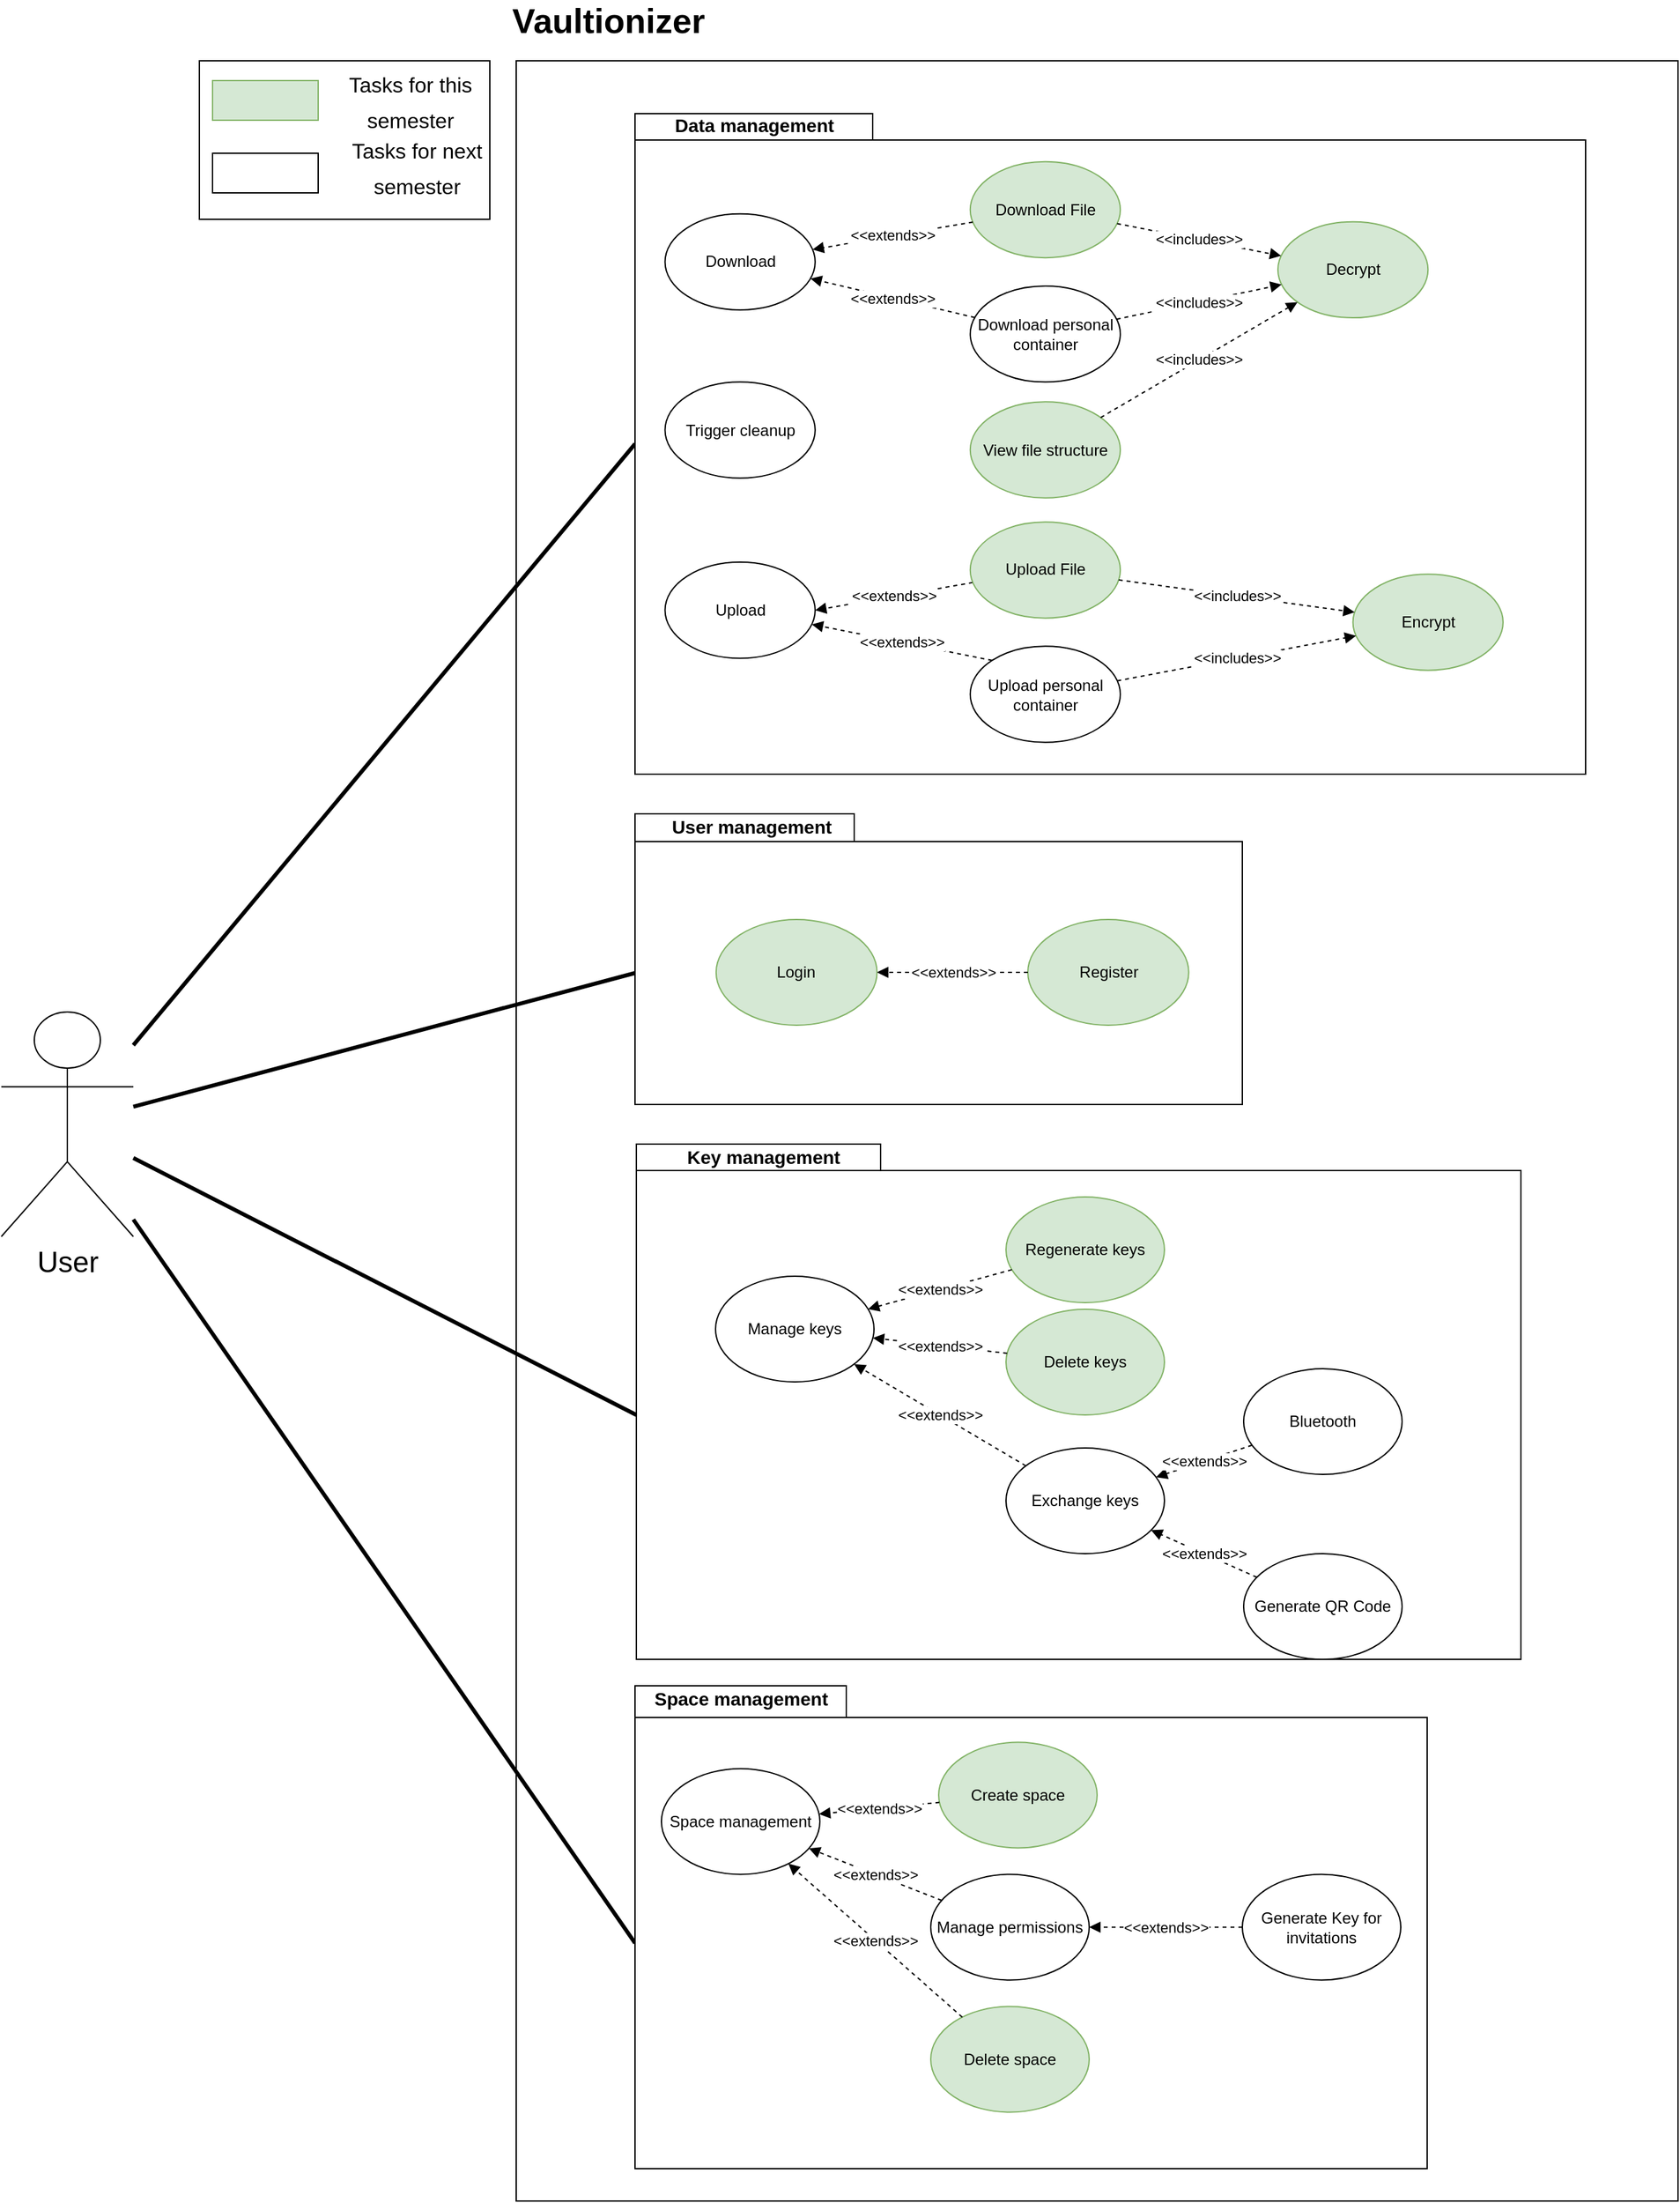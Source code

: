 <mxfile version="13.8.0" type="device"><diagram name="Page-1" id="b5b7bab2-c9e2-2cf4-8b2a-24fd1a2a6d21"><mxGraphModel dx="1718" dy="2045" grid="1" gridSize="10" guides="1" tooltips="1" connect="1" arrows="1" fold="1" page="1" pageScale="1" pageWidth="827" pageHeight="1169" background="#ffffff" math="0" shadow="0"><root><mxCell id="0"/><mxCell id="1" parent="0"/><mxCell id="oHwL_k7ugt9B2P9wREWz-135" value="" style="rounded=0;whiteSpace=wrap;html=1;" vertex="1" parent="1"><mxGeometry x="480" y="-10" width="880" height="1620" as="geometry"/></mxCell><mxCell id="oHwL_k7ugt9B2P9wREWz-131" style="edgeStyle=none;rounded=0;orthogonalLoop=1;jettySize=auto;html=1;entryX=0;entryY=0;entryDx=0;entryDy=250;entryPerimeter=0;endArrow=none;endFill=0;strokeWidth=3;" edge="1" parent="1" source="oHwL_k7ugt9B2P9wREWz-1" target="oHwL_k7ugt9B2P9wREWz-96"><mxGeometry relative="1" as="geometry"/></mxCell><mxCell id="oHwL_k7ugt9B2P9wREWz-132" style="edgeStyle=none;rounded=0;orthogonalLoop=1;jettySize=auto;html=1;entryX=0;entryY=0;entryDx=0;entryDy=120.5;entryPerimeter=0;endArrow=none;endFill=0;strokeWidth=3;" edge="1" parent="1" source="oHwL_k7ugt9B2P9wREWz-1" target="oHwL_k7ugt9B2P9wREWz-93"><mxGeometry relative="1" as="geometry"><mxPoint x="630" y="776.705" as="sourcePoint"/></mxGeometry></mxCell><mxCell id="oHwL_k7ugt9B2P9wREWz-133" style="edgeStyle=none;rounded=0;orthogonalLoop=1;jettySize=auto;html=1;entryX=0;entryY=0;entryDx=0;entryDy=205;entryPerimeter=0;endArrow=none;endFill=0;strokeWidth=3;" edge="1" parent="1" source="oHwL_k7ugt9B2P9wREWz-1" target="oHwL_k7ugt9B2P9wREWz-90"><mxGeometry relative="1" as="geometry"><mxPoint x="630" y="850.455" as="sourcePoint"/></mxGeometry></mxCell><mxCell id="oHwL_k7ugt9B2P9wREWz-134" style="edgeStyle=none;rounded=0;orthogonalLoop=1;jettySize=auto;html=1;entryX=0;entryY=0;entryDx=0;entryDy=194.75;entryPerimeter=0;endArrow=none;endFill=0;strokeWidth=3;" edge="1" parent="1" source="oHwL_k7ugt9B2P9wREWz-1" target="oHwL_k7ugt9B2P9wREWz-83"><mxGeometry relative="1" as="geometry"/></mxCell><mxCell id="oHwL_k7ugt9B2P9wREWz-1" value="User" style="shape=umlActor;verticalLabelPosition=bottom;verticalAlign=top;html=1;outlineConnect=0;fontSize=22;" vertex="1" parent="1"><mxGeometry x="90" y="710" width="100" height="170" as="geometry"/></mxCell><mxCell id="oHwL_k7ugt9B2P9wREWz-87" value="" style="group" vertex="1" connectable="0" parent="1"><mxGeometry x="560" y="1230" width="600" height="365.5" as="geometry"/></mxCell><mxCell id="oHwL_k7ugt9B2P9wREWz-84" value="Space management" style="text;html=1;align=center;verticalAlign=middle;resizable=0;points=[];autosize=1;" vertex="1" parent="oHwL_k7ugt9B2P9wREWz-87"><mxGeometry x="41.379" width="120" height="20" as="geometry"/></mxCell><mxCell id="oHwL_k7ugt9B2P9wREWz-88" value="" style="group" vertex="1" connectable="0" parent="oHwL_k7ugt9B2P9wREWz-87"><mxGeometry x="10" y="-10" width="600.0" height="365.5" as="geometry"/></mxCell><mxCell id="oHwL_k7ugt9B2P9wREWz-83" value="" style="shape=folder;fontStyle=1;spacingTop=10;tabWidth=160;tabHeight=24;tabPosition=left;html=1;" vertex="1" parent="oHwL_k7ugt9B2P9wREWz-88"><mxGeometry width="600.0" height="365.5" as="geometry"/></mxCell><mxCell id="oHwL_k7ugt9B2P9wREWz-53" value="Space management" style="ellipse;whiteSpace=wrap;html=1;" vertex="1" parent="oHwL_k7ugt9B2P9wREWz-88"><mxGeometry x="20" y="62.75" width="120" height="80" as="geometry"/></mxCell><mxCell id="oHwL_k7ugt9B2P9wREWz-54" value="Create space" style="ellipse;whiteSpace=wrap;html=1;fillColor=#d5e8d4;strokeColor=#82b366;" vertex="1" parent="oHwL_k7ugt9B2P9wREWz-88"><mxGeometry x="230" y="42.75" width="120" height="80" as="geometry"/></mxCell><mxCell id="oHwL_k7ugt9B2P9wREWz-55" style="edgeStyle=none;rounded=0;orthogonalLoop=1;jettySize=auto;html=1;exitX=1;exitY=1;exitDx=0;exitDy=0;dashed=1;endArrow=block;endFill=1;" edge="1" parent="oHwL_k7ugt9B2P9wREWz-88" source="oHwL_k7ugt9B2P9wREWz-54" target="oHwL_k7ugt9B2P9wREWz-54"><mxGeometry relative="1" as="geometry"/></mxCell><mxCell id="oHwL_k7ugt9B2P9wREWz-56" value="Manage permissions" style="ellipse;whiteSpace=wrap;html=1;" vertex="1" parent="oHwL_k7ugt9B2P9wREWz-88"><mxGeometry x="224" y="142.75" width="120" height="80" as="geometry"/></mxCell><mxCell id="oHwL_k7ugt9B2P9wREWz-61" value="Generate Key for invitations" style="ellipse;whiteSpace=wrap;html=1;" vertex="1" parent="oHwL_k7ugt9B2P9wREWz-88"><mxGeometry x="460" y="142.75" width="120" height="80" as="geometry"/></mxCell><mxCell id="oHwL_k7ugt9B2P9wREWz-62" value="Delete space" style="ellipse;whiteSpace=wrap;html=1;fillColor=#d5e8d4;strokeColor=#82b366;" vertex="1" parent="oHwL_k7ugt9B2P9wREWz-88"><mxGeometry x="224" y="242.75" width="120" height="80" as="geometry"/></mxCell><mxCell id="oHwL_k7ugt9B2P9wREWz-68" value="&amp;lt;&amp;lt;extends&amp;gt;&amp;gt;" style="edgeStyle=none;rounded=0;orthogonalLoop=1;jettySize=auto;html=1;dashed=1;endArrow=block;endFill=1;" edge="1" parent="oHwL_k7ugt9B2P9wREWz-88" source="oHwL_k7ugt9B2P9wREWz-61" target="oHwL_k7ugt9B2P9wREWz-56"><mxGeometry relative="1" as="geometry"><mxPoint x="231.397" y="212.33" as="sourcePoint"/><mxPoint x="100.004" y="179.976" as="targetPoint"/></mxGeometry></mxCell><mxCell id="oHwL_k7ugt9B2P9wREWz-69" value="&amp;lt;&amp;lt;extends&amp;gt;&amp;gt;" style="edgeStyle=none;rounded=0;orthogonalLoop=1;jettySize=auto;html=1;dashed=1;endArrow=block;endFill=1;" edge="1" parent="oHwL_k7ugt9B2P9wREWz-88" source="oHwL_k7ugt9B2P9wREWz-54" target="oHwL_k7ugt9B2P9wREWz-53"><mxGeometry relative="1" as="geometry"><mxPoint x="229.694" y="132.75" as="sourcePoint"/><mxPoint x="101.698" y="155.777" as="targetPoint"/></mxGeometry></mxCell><mxCell id="oHwL_k7ugt9B2P9wREWz-85" value="&amp;lt;&amp;lt;extends&amp;gt;&amp;gt;" style="edgeStyle=none;rounded=0;orthogonalLoop=1;jettySize=auto;html=1;dashed=1;endArrow=block;endFill=1;" edge="1" parent="oHwL_k7ugt9B2P9wREWz-88" source="oHwL_k7ugt9B2P9wREWz-62" target="oHwL_k7ugt9B2P9wREWz-53"><mxGeometry relative="1" as="geometry"><mxPoint x="242.242" y="172.517" as="sourcePoint"/><mxPoint x="141.68" y="133.072" as="targetPoint"/></mxGeometry></mxCell><mxCell id="oHwL_k7ugt9B2P9wREWz-86" value="&amp;lt;&amp;lt;extends&amp;gt;&amp;gt;" style="edgeStyle=none;rounded=0;orthogonalLoop=1;jettySize=auto;html=1;dashed=1;endArrow=block;endFill=1;" edge="1" parent="oHwL_k7ugt9B2P9wREWz-88" source="oHwL_k7ugt9B2P9wREWz-56" target="oHwL_k7ugt9B2P9wREWz-53"><mxGeometry relative="1" as="geometry"><mxPoint x="470.0" y="192.75" as="sourcePoint"/><mxPoint x="354" y="192.75" as="targetPoint"/></mxGeometry></mxCell><mxCell id="oHwL_k7ugt9B2P9wREWz-125" value="&lt;b&gt;&lt;font style=&quot;font-size: 14px&quot;&gt;Space management&lt;/font&gt;&lt;/b&gt;" style="text;html=1;strokeColor=none;fillColor=none;align=center;verticalAlign=middle;whiteSpace=wrap;rounded=0;" vertex="1" parent="oHwL_k7ugt9B2P9wREWz-88"><mxGeometry x="8.5" width="143" height="20" as="geometry"/></mxCell><mxCell id="oHwL_k7ugt9B2P9wREWz-92" value="" style="group" vertex="1" connectable="0" parent="1"><mxGeometry x="571" y="810" width="670" height="390" as="geometry"/></mxCell><mxCell id="oHwL_k7ugt9B2P9wREWz-90" value="" style="shape=folder;fontStyle=1;spacingTop=10;tabWidth=185;tabHeight=20;tabPosition=left;html=1;" vertex="1" parent="oHwL_k7ugt9B2P9wREWz-92"><mxGeometry width="670" height="390" as="geometry"/></mxCell><mxCell id="oHwL_k7ugt9B2P9wREWz-46" value="Manage keys" style="ellipse;whiteSpace=wrap;html=1;" vertex="1" parent="oHwL_k7ugt9B2P9wREWz-92"><mxGeometry x="60" y="100" width="120" height="80" as="geometry"/></mxCell><mxCell id="oHwL_k7ugt9B2P9wREWz-47" value="Regenerate keys" style="ellipse;whiteSpace=wrap;html=1;fillColor=#d5e8d4;strokeColor=#82b366;" vertex="1" parent="oHwL_k7ugt9B2P9wREWz-92"><mxGeometry x="280" y="40" width="120" height="80" as="geometry"/></mxCell><mxCell id="oHwL_k7ugt9B2P9wREWz-48" value="Delete keys" style="ellipse;whiteSpace=wrap;html=1;fillColor=#d5e8d4;strokeColor=#82b366;" vertex="1" parent="oHwL_k7ugt9B2P9wREWz-92"><mxGeometry x="280" y="125" width="120" height="80" as="geometry"/></mxCell><mxCell id="oHwL_k7ugt9B2P9wREWz-49" value="&amp;lt;&amp;lt;extends&amp;gt;&amp;gt;" style="rounded=0;orthogonalLoop=1;jettySize=auto;html=1;dashed=1;endArrow=block;endFill=1;" edge="1" parent="oHwL_k7ugt9B2P9wREWz-92" source="oHwL_k7ugt9B2P9wREWz-47" target="oHwL_k7ugt9B2P9wREWz-46"><mxGeometry relative="1" as="geometry"><mxPoint x="310.195" y="55.454" as="sourcePoint"/><mxPoint x="170.0" y="50.004" as="targetPoint"/></mxGeometry></mxCell><mxCell id="oHwL_k7ugt9B2P9wREWz-50" value="&amp;lt;&amp;lt;extends&amp;gt;&amp;gt;" style="rounded=0;orthogonalLoop=1;jettySize=auto;html=1;dashed=1;endArrow=block;endFill=1;" edge="1" parent="oHwL_k7ugt9B2P9wREWz-92" source="oHwL_k7ugt9B2P9wREWz-48" target="oHwL_k7ugt9B2P9wREWz-46"><mxGeometry relative="1" as="geometry"><mxPoint x="320.095" y="7.754" as="sourcePoint"/><mxPoint x="179.9" y="2.304" as="targetPoint"/></mxGeometry></mxCell><mxCell id="oHwL_k7ugt9B2P9wREWz-70" value="Exchange keys" style="ellipse;whiteSpace=wrap;html=1;" vertex="1" parent="oHwL_k7ugt9B2P9wREWz-92"><mxGeometry x="280" y="230" width="120" height="80" as="geometry"/></mxCell><mxCell id="oHwL_k7ugt9B2P9wREWz-71" value="Bluetooth" style="ellipse;whiteSpace=wrap;html=1;" vertex="1" parent="oHwL_k7ugt9B2P9wREWz-92"><mxGeometry x="460" y="170" width="120" height="80" as="geometry"/></mxCell><mxCell id="oHwL_k7ugt9B2P9wREWz-72" value="Generate QR Code" style="ellipse;whiteSpace=wrap;html=1;" vertex="1" parent="oHwL_k7ugt9B2P9wREWz-92"><mxGeometry x="460" y="310" width="120" height="80" as="geometry"/></mxCell><mxCell id="oHwL_k7ugt9B2P9wREWz-74" value="&amp;lt;&amp;lt;extends&amp;gt;&amp;gt;" style="rounded=0;orthogonalLoop=1;jettySize=auto;html=1;dashed=1;endArrow=block;endFill=1;" edge="1" parent="oHwL_k7ugt9B2P9wREWz-92" source="oHwL_k7ugt9B2P9wREWz-70" target="oHwL_k7ugt9B2P9wREWz-46"><mxGeometry relative="1" as="geometry"><mxPoint x="294.36" y="195.031" as="sourcePoint"/><mxPoint x="185.533" y="165.145" as="targetPoint"/></mxGeometry></mxCell><mxCell id="oHwL_k7ugt9B2P9wREWz-75" value="&amp;lt;&amp;lt;extends&amp;gt;&amp;gt;" style="rounded=0;orthogonalLoop=1;jettySize=auto;html=1;dashed=1;endArrow=block;endFill=1;" edge="1" parent="oHwL_k7ugt9B2P9wREWz-92" source="oHwL_k7ugt9B2P9wREWz-71" target="oHwL_k7ugt9B2P9wREWz-70"><mxGeometry relative="1" as="geometry"><mxPoint x="220.005" y="421.547" as="sourcePoint"/><mxPoint x="193.104" y="358.444" as="targetPoint"/></mxGeometry></mxCell><mxCell id="oHwL_k7ugt9B2P9wREWz-76" value="&amp;lt;&amp;lt;extends&amp;gt;&amp;gt;" style="rounded=0;orthogonalLoop=1;jettySize=auto;html=1;dashed=1;endArrow=block;endFill=1;" edge="1" parent="oHwL_k7ugt9B2P9wREWz-92" source="oHwL_k7ugt9B2P9wREWz-72" target="oHwL_k7ugt9B2P9wREWz-70"><mxGeometry relative="1" as="geometry"><mxPoint x="170.005" y="443.107" as="sourcePoint"/><mxPoint x="143.104" y="380.004" as="targetPoint"/></mxGeometry></mxCell><mxCell id="oHwL_k7ugt9B2P9wREWz-126" value="&lt;b&gt;&lt;font style=&quot;font-size: 14px&quot;&gt;Key management&lt;/font&gt;&lt;/b&gt;" style="text;html=1;strokeColor=none;fillColor=none;align=center;verticalAlign=middle;whiteSpace=wrap;rounded=0;" vertex="1" parent="oHwL_k7ugt9B2P9wREWz-92"><mxGeometry x="25" width="143" height="20" as="geometry"/></mxCell><mxCell id="oHwL_k7ugt9B2P9wREWz-99" value="" style="group" vertex="1" connectable="0" parent="1"><mxGeometry x="570" y="560" width="460" height="220" as="geometry"/></mxCell><mxCell id="oHwL_k7ugt9B2P9wREWz-93" value="" style="shape=folder;fontStyle=1;spacingTop=10;tabWidth=166;tabHeight=21;tabPosition=left;html=1;" vertex="1" parent="oHwL_k7ugt9B2P9wREWz-99"><mxGeometry width="460.0" height="220" as="geometry"/></mxCell><mxCell id="oHwL_k7ugt9B2P9wREWz-40" value="Login" style="ellipse;whiteSpace=wrap;html=1;fillColor=#d5e8d4;strokeColor=#82b366;" vertex="1" parent="oHwL_k7ugt9B2P9wREWz-99"><mxGeometry x="61.435" y="80" width="121.854" height="80" as="geometry"/></mxCell><mxCell id="oHwL_k7ugt9B2P9wREWz-41" value="Register" style="ellipse;whiteSpace=wrap;html=1;fillColor=#d5e8d4;strokeColor=#82b366;" vertex="1" parent="oHwL_k7ugt9B2P9wREWz-99"><mxGeometry x="297.528" y="80" width="121.854" height="80" as="geometry"/></mxCell><mxCell id="oHwL_k7ugt9B2P9wREWz-44" value="&amp;lt;&amp;lt;extends&amp;gt;&amp;gt;" style="rounded=0;orthogonalLoop=1;jettySize=auto;html=1;dashed=1;endArrow=block;endFill=1;" edge="1" parent="oHwL_k7ugt9B2P9wREWz-99" source="oHwL_k7ugt9B2P9wREWz-41" target="oHwL_k7ugt9B2P9wREWz-40"><mxGeometry relative="1" as="geometry"><mxPoint x="381.377" y="199.996" as="sourcePoint"/><mxPoint x="229.855" y="144.316" as="targetPoint"/></mxGeometry></mxCell><mxCell id="oHwL_k7ugt9B2P9wREWz-129" value="&lt;b style=&quot;font-size: 13px&quot;&gt;&lt;font style=&quot;font-size: 14px&quot;&gt;User&lt;/font&gt; &lt;font style=&quot;font-size: 14px&quot;&gt;management&lt;/font&gt;&lt;/b&gt;" style="text;html=1;strokeColor=none;fillColor=none;align=center;verticalAlign=middle;whiteSpace=wrap;rounded=0;" vertex="1" parent="oHwL_k7ugt9B2P9wREWz-99"><mxGeometry x="16.247" width="145.21" height="20" as="geometry"/></mxCell><mxCell id="oHwL_k7ugt9B2P9wREWz-103" value="" style="group" vertex="1" connectable="0" parent="1"><mxGeometry x="570" y="30" width="720" height="500" as="geometry"/></mxCell><mxCell id="oHwL_k7ugt9B2P9wREWz-96" value="" style="shape=folder;fontStyle=1;spacingTop=10;tabWidth=180;tabHeight=20;tabPosition=left;html=1;" vertex="1" parent="oHwL_k7ugt9B2P9wREWz-103"><mxGeometry width="720" height="500.0" as="geometry"/></mxCell><mxCell id="oHwL_k7ugt9B2P9wREWz-10" value="Upload" style="ellipse;whiteSpace=wrap;html=1;" vertex="1" parent="oHwL_k7ugt9B2P9wREWz-103"><mxGeometry x="22.737" y="339.545" width="113.684" height="72.727" as="geometry"/></mxCell><mxCell id="oHwL_k7ugt9B2P9wREWz-18" value="&amp;lt;&amp;lt;extends&amp;gt;&amp;gt;" style="rounded=0;orthogonalLoop=1;jettySize=auto;html=1;entryX=1;entryY=0.5;entryDx=0;entryDy=0;dashed=1;endArrow=block;endFill=1;" edge="1" parent="oHwL_k7ugt9B2P9wREWz-103" source="oHwL_k7ugt9B2P9wREWz-11" target="oHwL_k7ugt9B2P9wREWz-10"><mxGeometry x="-6.158" y="218.182" as="geometry"/></mxCell><mxCell id="oHwL_k7ugt9B2P9wREWz-11" value="Upload File" style="ellipse;whiteSpace=wrap;html=1;fillColor=#d5e8d4;strokeColor=#82b366;" vertex="1" parent="oHwL_k7ugt9B2P9wREWz-103"><mxGeometry x="253.895" y="309.091" width="113.684" height="72.727" as="geometry"/></mxCell><mxCell id="oHwL_k7ugt9B2P9wREWz-13" value="Encrypt " style="ellipse;whiteSpace=wrap;html=1;fillColor=#d5e8d4;strokeColor=#82b366;" vertex="1" parent="oHwL_k7ugt9B2P9wREWz-103"><mxGeometry x="543.789" y="348.636" width="113.684" height="72.727" as="geometry"/></mxCell><mxCell id="oHwL_k7ugt9B2P9wREWz-26" value="&amp;lt;&amp;lt;includes&amp;gt;&amp;gt;" style="edgeStyle=none;rounded=0;orthogonalLoop=1;jettySize=auto;html=1;dashed=1;endArrow=block;endFill=1;" edge="1" parent="oHwL_k7ugt9B2P9wREWz-103" source="oHwL_k7ugt9B2P9wREWz-11" target="oHwL_k7ugt9B2P9wREWz-13"><mxGeometry x="-6.158" y="218.182" as="geometry"/></mxCell><mxCell id="oHwL_k7ugt9B2P9wREWz-25" value="&amp;lt;&amp;lt;includes&amp;gt;&amp;gt;" style="edgeStyle=none;rounded=0;orthogonalLoop=1;jettySize=auto;html=1;dashed=1;endArrow=block;endFill=1;" edge="1" parent="oHwL_k7ugt9B2P9wREWz-103" source="oHwL_k7ugt9B2P9wREWz-16" target="oHwL_k7ugt9B2P9wREWz-13"><mxGeometry x="-6.158" y="218.182" as="geometry"/></mxCell><mxCell id="oHwL_k7ugt9B2P9wREWz-16" value="Upload personal container" style="ellipse;whiteSpace=wrap;html=1;" vertex="1" parent="oHwL_k7ugt9B2P9wREWz-103"><mxGeometry x="253.895" y="403.182" width="113.684" height="72.727" as="geometry"/></mxCell><mxCell id="oHwL_k7ugt9B2P9wREWz-38" value="&amp;lt;&amp;lt;extends&amp;gt;&amp;gt;" style="rounded=0;orthogonalLoop=1;jettySize=auto;html=1;dashed=1;endArrow=block;endFill=1;exitX=0;exitY=0;exitDx=0;exitDy=0;" edge="1" parent="oHwL_k7ugt9B2P9wREWz-103" source="oHwL_k7ugt9B2P9wREWz-16" target="oHwL_k7ugt9B2P9wREWz-10"><mxGeometry x="-6.158" y="218.182" as="geometry"><mxPoint x="263.368" y="354.545" as="sourcePoint"/><mxPoint x="145.895" y="354.545" as="targetPoint"/></mxGeometry></mxCell><mxCell id="oHwL_k7ugt9B2P9wREWz-12" value="&lt;div&gt;Download&lt;br&gt;&lt;/div&gt;" style="ellipse;whiteSpace=wrap;html=1;" vertex="1" parent="oHwL_k7ugt9B2P9wREWz-103"><mxGeometry x="22.737" y="75.909" width="113.684" height="72.727" as="geometry"/></mxCell><mxCell id="oHwL_k7ugt9B2P9wREWz-29" value="&amp;lt;&amp;lt;extends&amp;gt;&amp;gt;" style="edgeStyle=none;rounded=0;orthogonalLoop=1;jettySize=auto;html=1;dashed=1;endArrow=block;endFill=1;" edge="1" parent="oHwL_k7ugt9B2P9wREWz-103" source="oHwL_k7ugt9B2P9wREWz-37" target="oHwL_k7ugt9B2P9wREWz-12"><mxGeometry x="9.474" as="geometry"/></mxCell><mxCell id="oHwL_k7ugt9B2P9wREWz-34" value="Download File" style="ellipse;whiteSpace=wrap;html=1;fillColor=#d5e8d4;strokeColor=#82b366;" vertex="1" parent="oHwL_k7ugt9B2P9wREWz-103"><mxGeometry x="253.895" y="36.364" width="113.684" height="72.727" as="geometry"/></mxCell><mxCell id="oHwL_k7ugt9B2P9wREWz-35" value="Decrypt" style="ellipse;whiteSpace=wrap;html=1;fillColor=#d5e8d4;strokeColor=#82b366;" vertex="1" parent="oHwL_k7ugt9B2P9wREWz-103"><mxGeometry x="486.947" y="81.818" width="113.684" height="72.727" as="geometry"/></mxCell><mxCell id="oHwL_k7ugt9B2P9wREWz-36" value="&amp;lt;&amp;lt;includes&amp;gt;&amp;gt;" style="edgeStyle=none;rounded=0;orthogonalLoop=1;jettySize=auto;html=1;dashed=1;endArrow=block;endFill=1;" edge="1" parent="oHwL_k7ugt9B2P9wREWz-103" source="oHwL_k7ugt9B2P9wREWz-37" target="oHwL_k7ugt9B2P9wREWz-35"><mxGeometry x="9.474" as="geometry"/></mxCell><mxCell id="oHwL_k7ugt9B2P9wREWz-37" value="Download personal container" style="ellipse;whiteSpace=wrap;html=1;" vertex="1" parent="oHwL_k7ugt9B2P9wREWz-103"><mxGeometry x="253.895" y="130.455" width="113.684" height="72.727" as="geometry"/></mxCell><mxCell id="oHwL_k7ugt9B2P9wREWz-33" value="&amp;lt;&amp;lt;includes&amp;gt;&amp;gt;" style="edgeStyle=none;rounded=0;orthogonalLoop=1;jettySize=auto;html=1;dashed=1;endArrow=block;endFill=1;" edge="1" parent="oHwL_k7ugt9B2P9wREWz-103" source="oHwL_k7ugt9B2P9wREWz-34" target="oHwL_k7ugt9B2P9wREWz-35"><mxGeometry x="9.474" as="geometry"/></mxCell><mxCell id="oHwL_k7ugt9B2P9wREWz-39" value="&amp;lt;&amp;lt;extends&amp;gt;&amp;gt;" style="edgeStyle=none;rounded=0;orthogonalLoop=1;jettySize=auto;html=1;dashed=1;endArrow=block;endFill=1;" edge="1" parent="oHwL_k7ugt9B2P9wREWz-103" source="oHwL_k7ugt9B2P9wREWz-34" target="oHwL_k7ugt9B2P9wREWz-12"><mxGeometry x="9.474" as="geometry"><mxPoint x="271.595" y="118.752" as="sourcePoint"/><mxPoint x="136.417" y="63.636" as="targetPoint"/></mxGeometry></mxCell><mxCell id="oHwL_k7ugt9B2P9wREWz-51" value="View file structure" style="ellipse;whiteSpace=wrap;html=1;fillColor=#d5e8d4;strokeColor=#82b366;" vertex="1" parent="oHwL_k7ugt9B2P9wREWz-103"><mxGeometry x="253.895" y="218.182" width="113.684" height="72.727" as="geometry"/></mxCell><mxCell id="oHwL_k7ugt9B2P9wREWz-52" value="&amp;lt;&amp;lt;includes&amp;gt;&amp;gt;" style="edgeStyle=none;rounded=0;orthogonalLoop=1;jettySize=auto;html=1;dashed=1;endArrow=block;endFill=1;" edge="1" parent="oHwL_k7ugt9B2P9wREWz-103" source="oHwL_k7ugt9B2P9wREWz-51" target="oHwL_k7ugt9B2P9wREWz-35"><mxGeometry x="9.474" as="geometry"><mxPoint x="212.209" y="271.59" as="sourcePoint"/><mxPoint x="337.154" y="245.453" as="targetPoint"/></mxGeometry></mxCell><mxCell id="oHwL_k7ugt9B2P9wREWz-101" value="&lt;b&gt;&lt;font style=&quot;font-size: 14px&quot;&gt;Data management&lt;/font&gt;&lt;/b&gt;" style="text;html=1;strokeColor=none;fillColor=none;align=center;verticalAlign=middle;whiteSpace=wrap;rounded=0;" vertex="1" parent="oHwL_k7ugt9B2P9wREWz-103"><mxGeometry x="22.737" width="135.474" height="18.182" as="geometry"/></mxCell><mxCell id="oHwL_k7ugt9B2P9wREWz-145" value="Trigger cleanup" style="ellipse;whiteSpace=wrap;html=1;" vertex="1" parent="oHwL_k7ugt9B2P9wREWz-103"><mxGeometry x="22.737" y="203.18" width="113.684" height="72.727" as="geometry"/></mxCell><mxCell id="oHwL_k7ugt9B2P9wREWz-137" value="Vaultionizer" style="text;html=1;strokeColor=none;fillColor=none;align=center;verticalAlign=middle;whiteSpace=wrap;rounded=0;fontSize=26;fontStyle=1" vertex="1" parent="1"><mxGeometry x="530" y="-50" width="40" height="20" as="geometry"/></mxCell><mxCell id="oHwL_k7ugt9B2P9wREWz-142" style="edgeStyle=none;rounded=0;orthogonalLoop=1;jettySize=auto;html=1;exitX=1;exitY=0.75;exitDx=0;exitDy=0;endArrow=none;endFill=0;strokeWidth=3;fontSize=26;" edge="1" parent="1" source="oHwL_k7ugt9B2P9wREWz-137" target="oHwL_k7ugt9B2P9wREWz-137"><mxGeometry x="480" y="-50" as="geometry"/></mxCell><mxCell id="oHwL_k7ugt9B2P9wREWz-146" value="" style="rounded=0;whiteSpace=wrap;html=1;fontSize=22;" vertex="1" parent="1"><mxGeometry x="240" y="-10" width="220" height="120" as="geometry"/></mxCell><mxCell id="oHwL_k7ugt9B2P9wREWz-147" value="" style="rounded=0;whiteSpace=wrap;html=1;fontSize=22;fillColor=#d5e8d4;strokeColor=#82b366;" vertex="1" parent="1"><mxGeometry x="250" y="5" width="80" height="30" as="geometry"/></mxCell><mxCell id="oHwL_k7ugt9B2P9wREWz-148" value="&lt;font style=&quot;font-size: 16px&quot;&gt;Tasks for this semester&lt;br&gt;&lt;/font&gt;" style="text;html=1;strokeColor=none;fillColor=none;align=center;verticalAlign=middle;whiteSpace=wrap;rounded=0;fontSize=22;" vertex="1" parent="1"><mxGeometry x="350" y="10" width="100" height="20" as="geometry"/></mxCell><mxCell id="oHwL_k7ugt9B2P9wREWz-150" value="" style="rounded=0;whiteSpace=wrap;html=1;fontSize=22;" vertex="1" parent="1"><mxGeometry x="250" y="60" width="80" height="30" as="geometry"/></mxCell><mxCell id="oHwL_k7ugt9B2P9wREWz-151" value="&lt;font style=&quot;font-size: 16px&quot;&gt;Tasks for next semester&lt;br&gt;&lt;/font&gt;" style="text;html=1;strokeColor=none;fillColor=none;align=center;verticalAlign=middle;whiteSpace=wrap;rounded=0;fontSize=22;" vertex="1" parent="1"><mxGeometry x="350" y="60" width="110" height="20" as="geometry"/></mxCell></root></mxGraphModel></diagram></mxfile>